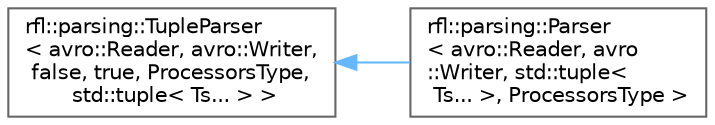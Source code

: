 digraph "类继承关系图"
{
 // LATEX_PDF_SIZE
  bgcolor="transparent";
  edge [fontname=Helvetica,fontsize=10,labelfontname=Helvetica,labelfontsize=10];
  node [fontname=Helvetica,fontsize=10,shape=box,height=0.2,width=0.4];
  rankdir="LR";
  Node0 [id="Node000000",label="rfl::parsing::TupleParser\l\< avro::Reader, avro::Writer,\l false, true, ProcessorsType,\l std::tuple\< Ts... \> \>",height=0.2,width=0.4,color="grey40", fillcolor="white", style="filled",URL="$structrfl_1_1parsing_1_1_tuple_parser.html",tooltip=" "];
  Node0 -> Node1 [id="edge5846_Node000000_Node000001",dir="back",color="steelblue1",style="solid",tooltip=" "];
  Node1 [id="Node000001",label="rfl::parsing::Parser\l\< avro::Reader, avro\l::Writer, std::tuple\<\l Ts... \>, ProcessorsType \>",height=0.2,width=0.4,color="grey40", fillcolor="white", style="filled",URL="$structrfl_1_1parsing_1_1_parser_3_01avro_1_1_reader_00_01avro_1_1_writer_00_01std_1_1tuple_3_01_5ba7c2869ab2a509d7b5f09691fa8c7c.html",tooltip=" "];
}
